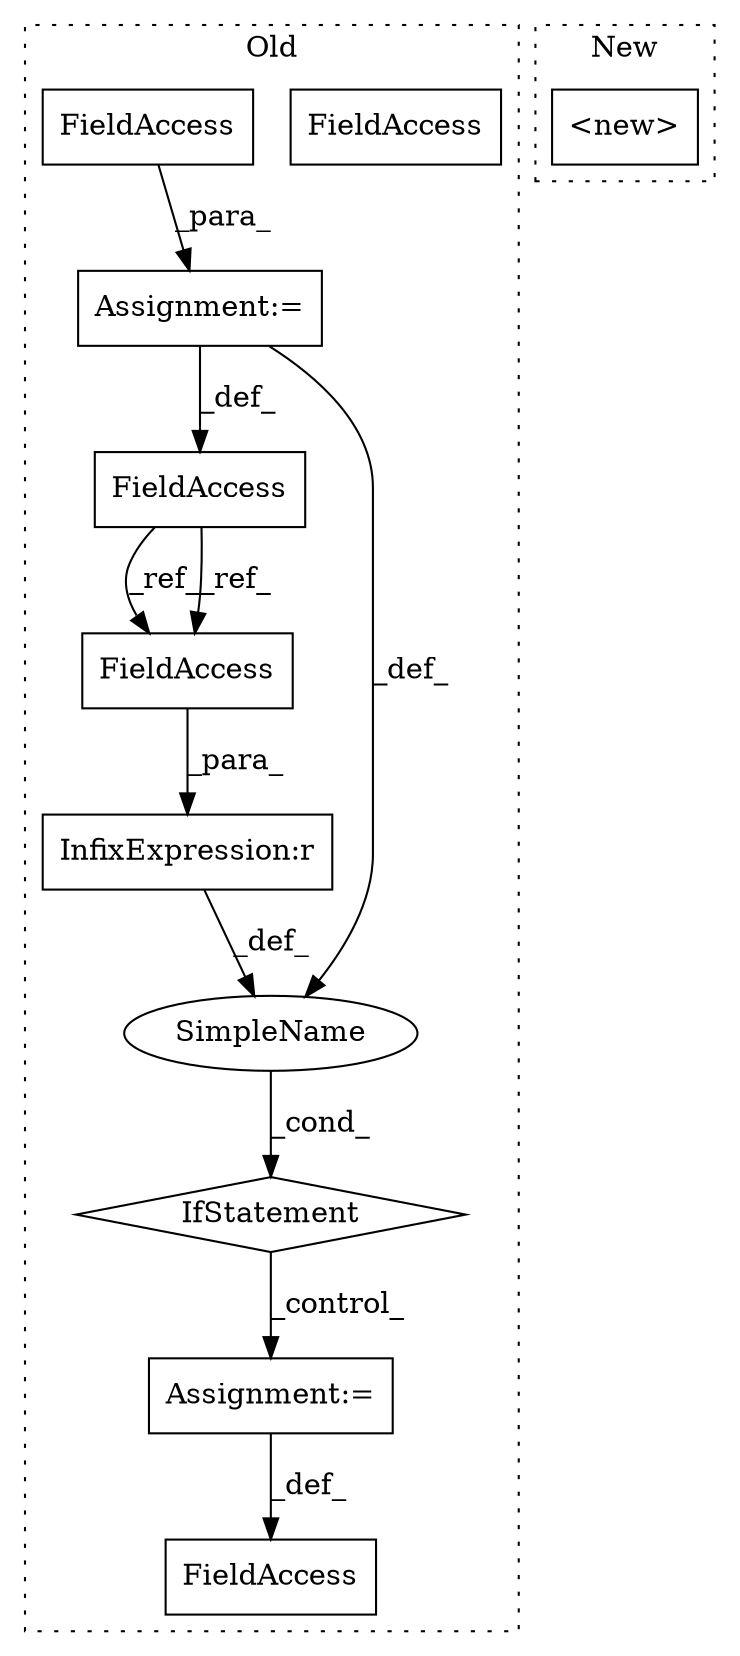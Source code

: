 digraph G {
subgraph cluster0 {
1 [label="IfStatement" a="25" s="635,677" l="4,2" shape="diamond"];
3 [label="InfixExpression:r" a="27" s="650" l="4" shape="box"];
4 [label="FieldAccess" a="22" s="611" l="11" shape="box"];
5 [label="Assignment:=" a="7" s="762" l="1" shape="box"];
6 [label="SimpleName" a="42" s="" l="" shape="ellipse"];
7 [label="FieldAccess" a="22" s="745" l="17" shape="box"];
8 [label="FieldAccess" a="22" s="639" l="11" shape="box"];
9 [label="Assignment:=" a="7" s="622" l="1" shape="box"];
10 [label="FieldAccess" a="22" s="623" l="6" shape="box"];
11 [label="FieldAccess" a="22" s="639" l="11" shape="box"];
label = "Old";
style="dotted";
}
subgraph cluster1 {
2 [label="<new>" a="46" s="361,383" l="6,2" shape="box"];
label = "New";
style="dotted";
}
1 -> 5 [label="_control_"];
3 -> 6 [label="_def_"];
4 -> 11 [label="_ref_"];
4 -> 11 [label="_ref_"];
5 -> 7 [label="_def_"];
6 -> 1 [label="_cond_"];
9 -> 6 [label="_def_"];
9 -> 4 [label="_def_"];
10 -> 9 [label="_para_"];
11 -> 3 [label="_para_"];
}